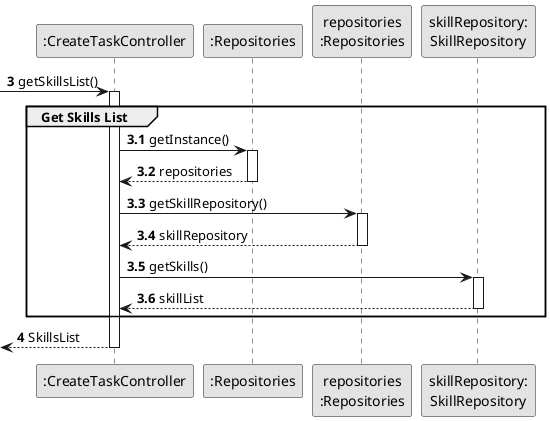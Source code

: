 @startuml
skinparam monochrome true
skinparam packageStyle rectangle
skinparam shadowing false

autonumber

'hide footbox

participant ":CreateTaskController" as CTRL
participant ":Repositories" as RepositorySingleton
participant "repositories\n:Repositories" as PLAT
participant "skillRepository:\nSkillRepository" as SkillRepository

autonumber 3

 -> CTRL : getSkillsList()
autonumber 3.1
activate CTRL
    group Get Skills List


            CTRL -> RepositorySingleton : getInstance()
            activate RepositorySingleton

                RepositorySingleton --> CTRL: repositories
            deactivate RepositorySingleton

            CTRL -> PLAT : getSkillRepository()
            activate PLAT

                PLAT --> CTRL: skillRepository
            deactivate PLAT

            CTRL -> SkillRepository : getSkills()
            activate SkillRepository

                SkillRepository --> CTRL : skillList
            deactivate SkillRepository


    end
    autonumber 4
    <-- CTRL  : SkillsList
deactivate CTRL


@enduml